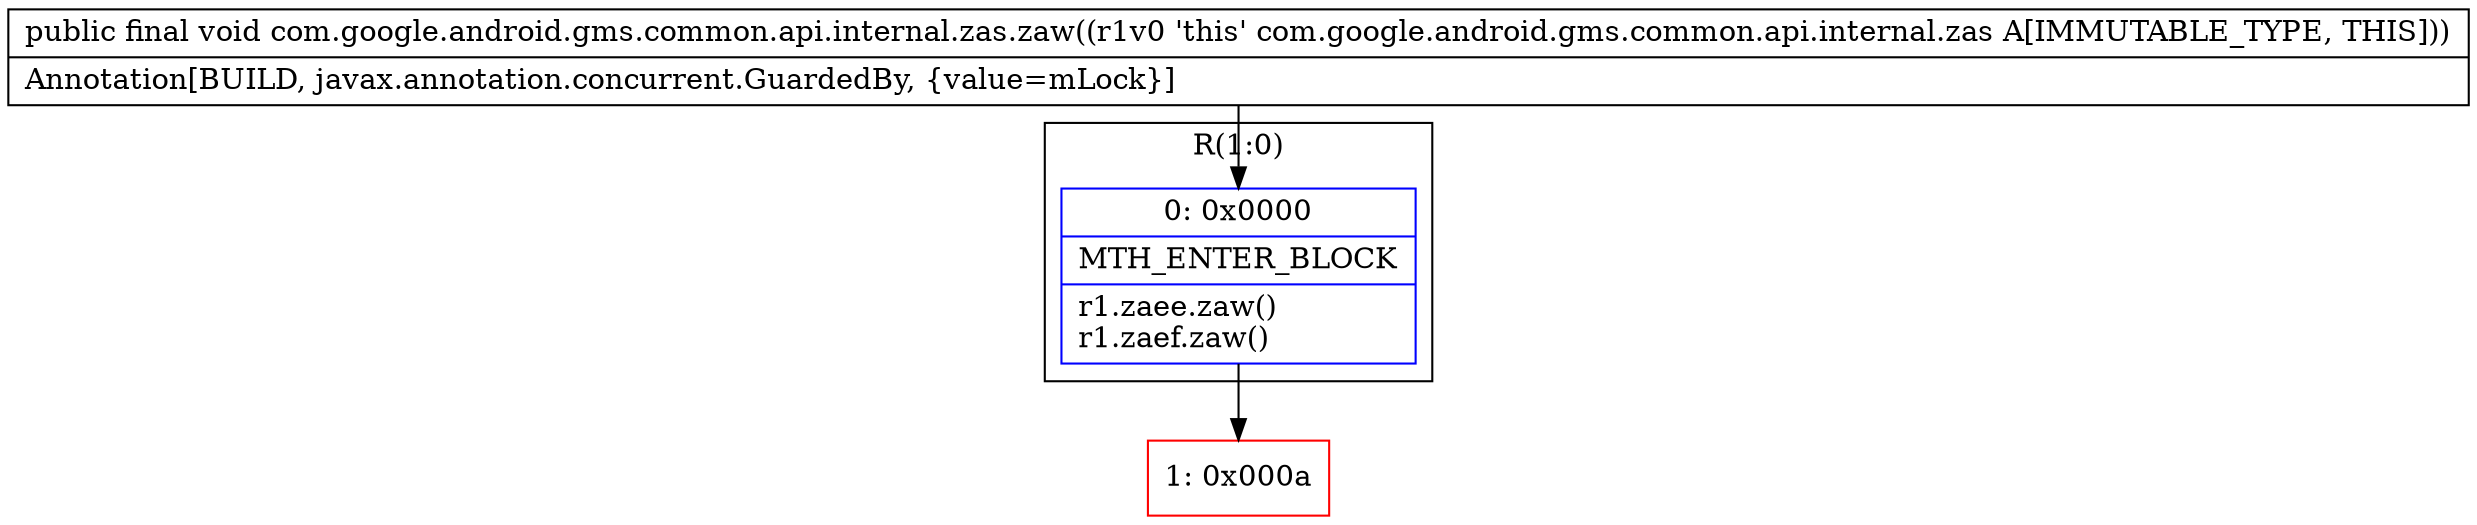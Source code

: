 digraph "CFG forcom.google.android.gms.common.api.internal.zas.zaw()V" {
subgraph cluster_Region_1586444434 {
label = "R(1:0)";
node [shape=record,color=blue];
Node_0 [shape=record,label="{0\:\ 0x0000|MTH_ENTER_BLOCK\l|r1.zaee.zaw()\lr1.zaef.zaw()\l}"];
}
Node_1 [shape=record,color=red,label="{1\:\ 0x000a}"];
MethodNode[shape=record,label="{public final void com.google.android.gms.common.api.internal.zas.zaw((r1v0 'this' com.google.android.gms.common.api.internal.zas A[IMMUTABLE_TYPE, THIS]))  | Annotation[BUILD, javax.annotation.concurrent.GuardedBy, \{value=mLock\}]\l}"];
MethodNode -> Node_0;
Node_0 -> Node_1;
}

